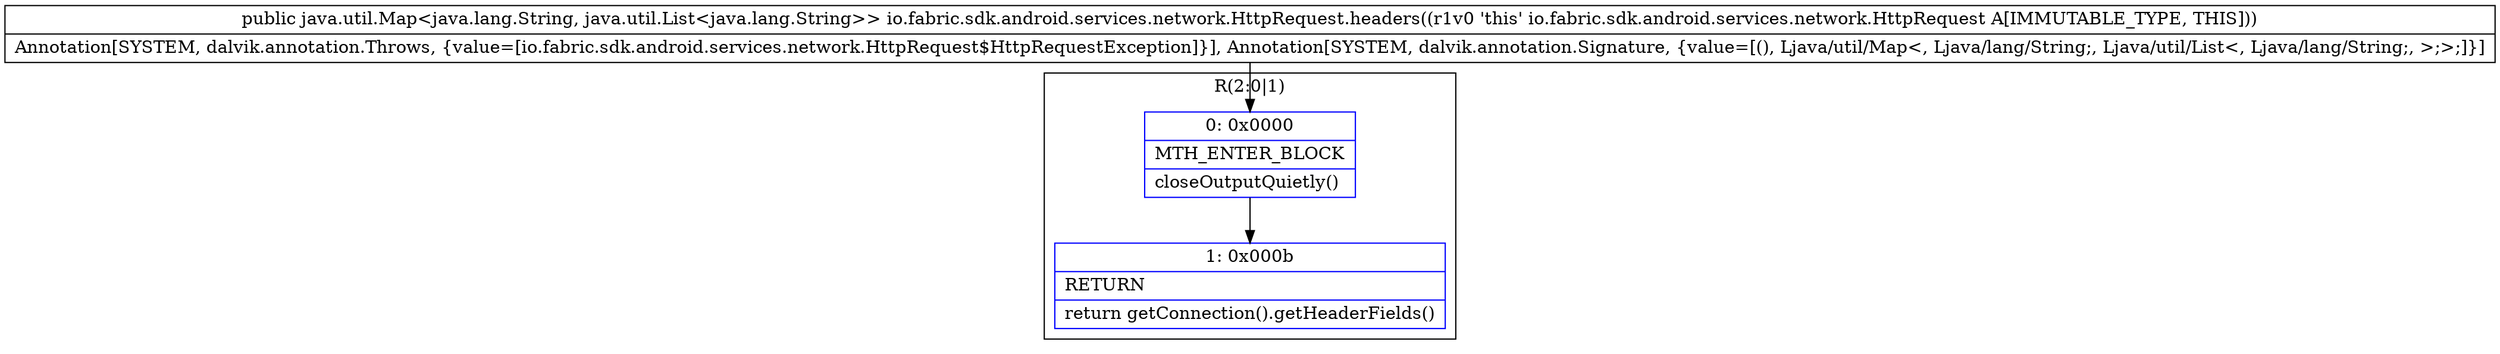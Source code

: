 digraph "CFG forio.fabric.sdk.android.services.network.HttpRequest.headers()Ljava\/util\/Map;" {
subgraph cluster_Region_1876772643 {
label = "R(2:0|1)";
node [shape=record,color=blue];
Node_0 [shape=record,label="{0\:\ 0x0000|MTH_ENTER_BLOCK\l|closeOutputQuietly()\l}"];
Node_1 [shape=record,label="{1\:\ 0x000b|RETURN\l|return getConnection().getHeaderFields()\l}"];
}
MethodNode[shape=record,label="{public java.util.Map\<java.lang.String, java.util.List\<java.lang.String\>\> io.fabric.sdk.android.services.network.HttpRequest.headers((r1v0 'this' io.fabric.sdk.android.services.network.HttpRequest A[IMMUTABLE_TYPE, THIS]))  | Annotation[SYSTEM, dalvik.annotation.Throws, \{value=[io.fabric.sdk.android.services.network.HttpRequest$HttpRequestException]\}], Annotation[SYSTEM, dalvik.annotation.Signature, \{value=[(), Ljava\/util\/Map\<, Ljava\/lang\/String;, Ljava\/util\/List\<, Ljava\/lang\/String;, \>;\>;]\}]\l}"];
MethodNode -> Node_0;
Node_0 -> Node_1;
}

